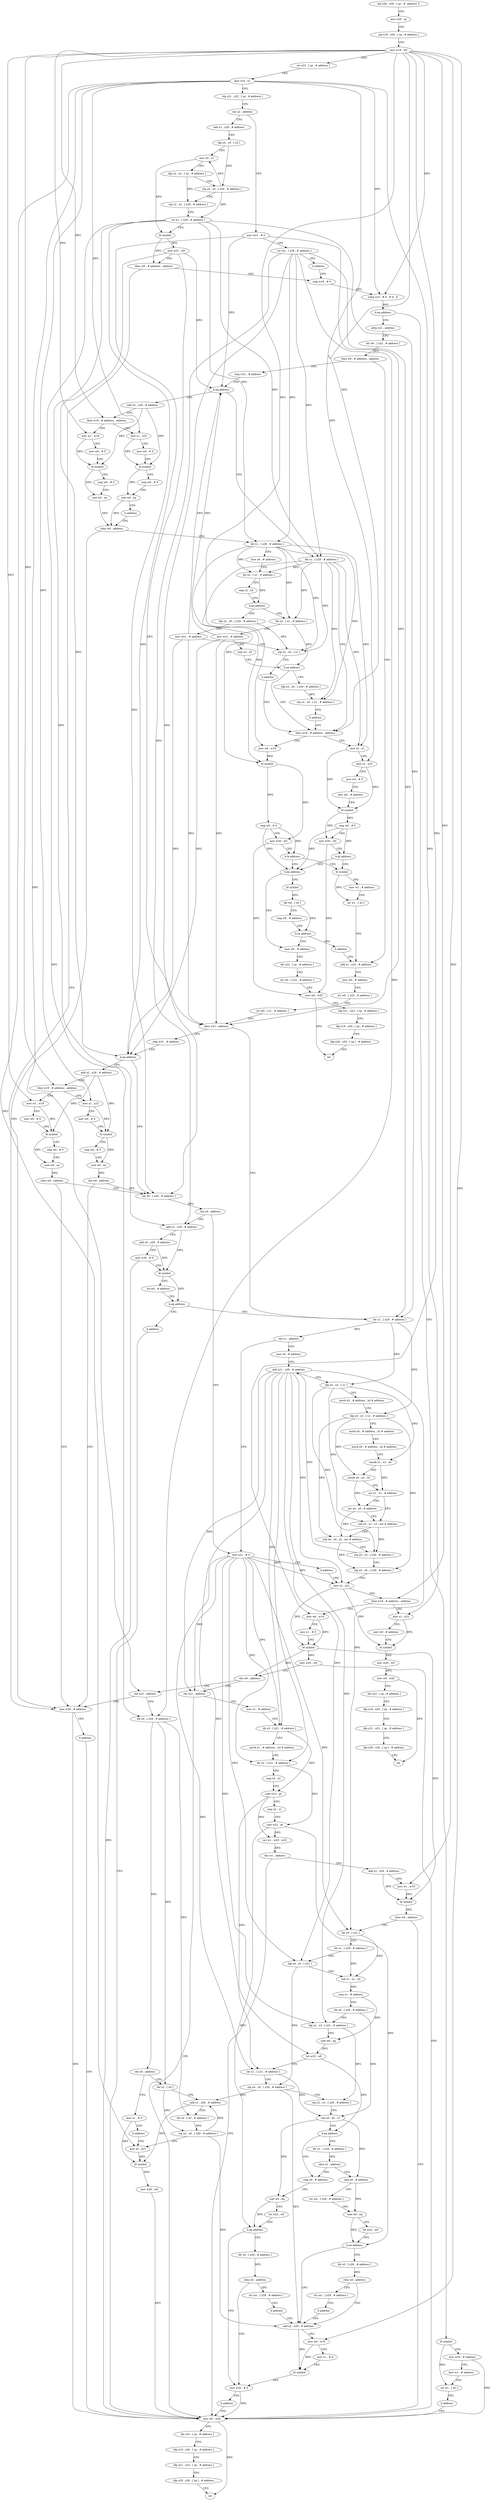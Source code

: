 digraph "func" {
"265040" [label = "stp x29 , x30 , [ sp , #- address ]!" ]
"265044" [label = "mov x29 , sp" ]
"265048" [label = "stp x19 , x20 , [ sp , # address ]" ]
"265052" [label = "mov w19 , w0" ]
"265056" [label = "str x23 , [ sp , # address ]" ]
"265060" [label = "mov x23 , x1" ]
"265064" [label = "stp x21 , x22 , [ sp , # address ]" ]
"265068" [label = "cbz x2 , address" ]
"265728" [label = "mov w21 , # 0" ]
"265072" [label = "add x1 , x29 , # address" ]
"265732" [label = "str xzr , [ x29 , # address ]" ]
"265736" [label = "b address" ]
"265112" [label = "cmp w19 , # 0" ]
"265076" [label = "ldp x4 , x5 , [ x2 ]" ]
"265080" [label = "mov x0 , x1" ]
"265084" [label = "ldp x2 , x3 , [ x2 , # address ]" ]
"265088" [label = "stp x4 , x5 , [ x29 , # address ]" ]
"265092" [label = "stp x2 , x3 , [ x29 , # address ]" ]
"265096" [label = "str x1 , [ x29 , # address ]" ]
"265100" [label = "bl symbol" ]
"265104" [label = "mov w21 , w0" ]
"265108" [label = "tbnz w0 , # address , address" ]
"265720" [label = "mov w20 , # address" ]
"265116" [label = "ccmp x23 , # 0 , # 0 , lt" ]
"265120" [label = "b.eq address" ]
"265904" [label = "bl symbol" ]
"265124" [label = "adrp x22 , address" ]
"265724" [label = "b address" ]
"265340" [label = "mov w0 , w20" ]
"265908" [label = "mov w20 , # address" ]
"265912" [label = "mov w1 , # address" ]
"265916" [label = "str w1 , [ x0 ]" ]
"265920" [label = "b address" ]
"265128" [label = "ldr w0 , [ x22 , # address ]" ]
"265132" [label = "tbnz w0 , # address , address" ]
"265184" [label = "add x1 , x22 , # address" ]
"265136" [label = "cmp w21 , # address" ]
"265344" [label = "ldr x23 , [ sp , # address ]" ]
"265348" [label = "ldp x19 , x20 , [ sp , # address ]" ]
"265352" [label = "ldp x21 , x22 , [ sp , # address ]" ]
"265356" [label = "ldp x29 , x30 , [ sp ] , # address" ]
"265360" [label = "ret" ]
"265188" [label = "mov w0 , # address" ]
"265192" [label = "str w0 , [ x22 , # address ]" ]
"265196" [label = "str w0 , [ x1 , # address ]" ]
"265200" [label = "cbnz w21 , address" ]
"265368" [label = "cmp w21 , # address" ]
"265204" [label = "ldr x1 , [ x29 , # address ]" ]
"265140" [label = "b.eq address" ]
"265616" [label = "add x2 , x29 , # address" ]
"265144" [label = "ldr x1 , [ x29 , # address ]" ]
"265372" [label = "b.eq address" ]
"265408" [label = "ldr x0 , [ x29 , # address ]" ]
"265376" [label = "add x2 , x29 , # address" ]
"265208" [label = "cbz x1 , address" ]
"265856" [label = "mov x21 , # 0" ]
"265212" [label = "mov x0 , # address" ]
"265620" [label = "tbnz w19 , # address , address" ]
"265864" [label = "mov x1 , x23" ]
"265624" [label = "mov w1 , w19" ]
"265148" [label = "tbnz w19 , # address , address" ]
"265412" [label = "cbz x0 , address" ]
"265416" [label = "add x1 , x29 , # address" ]
"265380" [label = "tbnz w19 , # address , address" ]
"265696" [label = "mov x1 , x23" ]
"265384" [label = "mov w1 , w19" ]
"265860" [label = "b address" ]
"265272" [label = "mov x2 , x21" ]
"265216" [label = "add x21 , x29 , # address" ]
"265220" [label = "ldp x5 , x3 , [ x1 ]" ]
"265224" [label = "movk x0 , # address , lsl # address" ]
"265228" [label = "ldp x4 , x2 , [ x1 , # address ]" ]
"265232" [label = "movk x0 , # address , lsl # address" ]
"265236" [label = "movk x0 , # address , lsl # address" ]
"265240" [label = "smulh x1 , x3 , x0" ]
"265244" [label = "smulh x0 , x2 , x0" ]
"265248" [label = "asr x1 , x1 , # address" ]
"265252" [label = "asr x0 , x0 , # address" ]
"265256" [label = "sub x3 , x1 , x3 , asr # address" ]
"265260" [label = "sub x0 , x0 , x2 , asr # address" ]
"265264" [label = "stp x5 , x3 , [ x29 , # address ]" ]
"265268" [label = "stp x4 , x0 , [ x29 , # address ]" ]
"265868" [label = "mov w0 , # 0" ]
"265872" [label = "bl symbol" ]
"265876" [label = "cmp w0 , # 0" ]
"265880" [label = "cset w0 , ne" ]
"265884" [label = "b address" ]
"265644" [label = "cbnz w0 , address" ]
"265628" [label = "mov w0 , # 0" ]
"265632" [label = "bl symbol" ]
"265636" [label = "cmp w0 , # 0" ]
"265640" [label = "cset w0 , ne" ]
"265784" [label = "mov x2 , x1" ]
"265788" [label = "mov x1 , x23" ]
"265792" [label = "mov w3 , # 0" ]
"265796" [label = "mov w0 , # address" ]
"265800" [label = "bl symbol" ]
"265804" [label = "cmp w0 , # 0" ]
"265808" [label = "mov w20 , w0" ]
"265812" [label = "b.gt address" ]
"265172" [label = "bl symbol" ]
"265816" [label = "b.ne address" ]
"265152" [label = "mov w0 , w19" ]
"265156" [label = "bl symbol" ]
"265160" [label = "cmp w0 , # 0" ]
"265164" [label = "mov w20 , w0" ]
"265168" [label = "b.le address" ]
"265420" [label = "add x0 , x29 , # address" ]
"265424" [label = "mov w20 , # 0" ]
"265428" [label = "bl symbol" ]
"265432" [label = "tst w0 , # address" ]
"265436" [label = "b.eq address" ]
"265440" [label = "b address" ]
"265700" [label = "mov w0 , # 0" ]
"265704" [label = "bl symbol" ]
"265708" [label = "cmp w0 , # 0" ]
"265712" [label = "cset w0 , ne" ]
"265716" [label = "cbz w0 , address" ]
"265388" [label = "mov w0 , # 0" ]
"265392" [label = "bl symbol" ]
"265396" [label = "cmp w0 , # 0" ]
"265400" [label = "cset w0 , ne" ]
"265404" [label = "cbnz w0 , address" ]
"265276" [label = "tbnz w19 , # address , address" ]
"265744" [label = "mov x1 , x23" ]
"265280" [label = "mov w0 , w19" ]
"265748" [label = "mov w0 , # address" ]
"265752" [label = "bl symbol" ]
"265756" [label = "mov w20 , w0" ]
"265760" [label = "mov w0 , w20" ]
"265764" [label = "ldr x23 , [ sp , # address ]" ]
"265768" [label = "ldp x19 , x20 , [ sp , # address ]" ]
"265772" [label = "ldp x21 , x22 , [ sp , # address ]" ]
"265776" [label = "ldp x29 , x30 , [ sp ] , # address" ]
"265780" [label = "ret" ]
"265284" [label = "mov x1 , # 0" ]
"265288" [label = "bl symbol" ]
"265292" [label = "mov w20 , w0" ]
"265296" [label = "cbz w0 , address" ]
"265448" [label = "cbz x21 , address" ]
"265300" [label = "cbz x23 , address" ]
"265648" [label = "ldr x1 , [ x29 , # address ]" ]
"265652" [label = "mov x0 , # address" ]
"265656" [label = "ldr x2 , [ x1 , # address ]" ]
"265660" [label = "cmp x2 , x0" ]
"265664" [label = "b.eq address" ]
"265888" [label = "ldp x2 , x0 , [ x29 , # address ]" ]
"265668" [label = "ldr x2 , [ x1 , # address ]" ]
"265176" [label = "mov w1 , # address" ]
"265180" [label = "str w1 , [ x0 ]" ]
"265968" [label = "bl symbol" ]
"265820" [label = "mov w0 , # address" ]
"265452" [label = "mov x1 , # address" ]
"265304" [label = "ldr x0 , [ x29 , # address ]" ]
"265892" [label = "mov w21 , # address" ]
"265896" [label = "stp x2 , x0 , [ x1 ]" ]
"265900" [label = "b address" ]
"265672" [label = "mov w21 , # address" ]
"265676" [label = "cmp x2 , x0" ]
"265680" [label = "b.ne address" ]
"265684" [label = "ldp x2 , x0 , [ x29 , # address ]" ]
"265972" [label = "ldr w0 , [ x0 ]" ]
"265976" [label = "cmp w0 , # address" ]
"265980" [label = "b.ne address" ]
"265984" [label = "b address" ]
"265824" [label = "ldr x23 , [ sp , # address ]" ]
"265828" [label = "str w0 , [ x22 , # address ]" ]
"265832" [label = "mov w0 , w20" ]
"265836" [label = "ldp x21 , x22 , [ sp , # address ]" ]
"265840" [label = "ldp x19 , x20 , [ sp , # address ]" ]
"265844" [label = "ldp x29 , x30 , [ sp ] , # address" ]
"265848" [label = "ret" ]
"265456" [label = "ldr x3 , [ x21 , # address ]" ]
"265460" [label = "movk x1 , # address , lsl # address" ]
"265464" [label = "ldr x2 , [ x21 , # address ]" ]
"265468" [label = "cmp x3 , x1" ]
"265472" [label = "cset w23 , gt" ]
"265476" [label = "cmp x2 , x1" ]
"265480" [label = "cset w22 , gt" ]
"265484" [label = "orr w1 , w23 , w22" ]
"265488" [label = "cbz w1 , address" ]
"265492" [label = "add x2 , x29 , # address" ]
"265308" [label = "cbz x0 , address" ]
"265928" [label = "mov x1 , # 0" ]
"265312" [label = "ldr x2 , [ x0 ]" ]
"265688" [label = "stp x2 , x0 , [ x1 , # address ]" ]
"265692" [label = "b address" ]
"265496" [label = "mov w1 , w19" ]
"265500" [label = "bl symbol" ]
"265504" [label = "cbnz w0 , address" ]
"265508" [label = "ldr x0 , [ x21 ]" ]
"265932" [label = "b address" ]
"265328" [label = "mov x0 , x23" ]
"265316" [label = "add x1 , x29 , # address" ]
"265320" [label = "ldr x0 , [ x0 , # address ]" ]
"265324" [label = "stp x2 , x0 , [ x29 , # address ]" ]
"265512" [label = "ldr x1 , [ x29 , # address ]" ]
"265516" [label = "ldp x4 , x5 , [ x21 ]" ]
"265520" [label = "sub x1 , x1 , x0" ]
"265524" [label = "cmp x1 , # address" ]
"265528" [label = "ldr x0 , [ x29 , # address ]" ]
"265532" [label = "ldp x2 , x3 , [ x21 , # address ]" ]
"265536" [label = "cset w6 , eq" ]
"265540" [label = "tst w23 , w6" ]
"265544" [label = "ldr x1 , [ x21 , # address ]" ]
"265548" [label = "stp x4 , x5 , [ x29 , # address ]" ]
"265552" [label = "stp x2 , x3 , [ x29 , # address ]" ]
"265556" [label = "sub x0 , x0 , x1" ]
"265560" [label = "b.eq address" ]
"265936" [label = "cmp x0 , # address" ]
"265564" [label = "ldr x1 , [ x29 , # address ]" ]
"265332" [label = "bl symbol" ]
"265336" [label = "mov w20 , w0" ]
"265940" [label = "cset w0 , eq" ]
"265944" [label = "tst w22 , w0" ]
"265948" [label = "b.eq address" ]
"265608" [label = "mov w20 , # 0" ]
"265952" [label = "ldr x0 , [ x29 , # address ]" ]
"265568" [label = "cbnz x1 , address" ]
"265572" [label = "cmp x0 , # address" ]
"265612" [label = "b address" ]
"265956" [label = "cbnz x0 , address" ]
"265960" [label = "str xzr , [ x29 , # address ]" ]
"265576" [label = "str xzr , [ x29 , # address ]" ]
"265580" [label = "cset w0 , eq" ]
"265584" [label = "tst w22 , w0" ]
"265588" [label = "b.ne address" ]
"265988" [label = "ldr x0 , [ x29 , # address ]" ]
"265592" [label = "add x2 , x29 , # address" ]
"265964" [label = "b address" ]
"265992" [label = "cbnz x0 , address" ]
"265996" [label = "str xzr , [ x29 , # address ]" ]
"265596" [label = "mov w0 , w19" ]
"265600" [label = "mov x1 , # 0" ]
"265604" [label = "bl symbol" ]
"266000" [label = "b address" ]
"265040" -> "265044" [ label = "CFG" ]
"265044" -> "265048" [ label = "CFG" ]
"265048" -> "265052" [ label = "CFG" ]
"265052" -> "265056" [ label = "CFG" ]
"265052" -> "265116" [ label = "DFG" ]
"265052" -> "265620" [ label = "DFG" ]
"265052" -> "265380" [ label = "DFG" ]
"265052" -> "265624" [ label = "DFG" ]
"265052" -> "265148" [ label = "DFG" ]
"265052" -> "265384" [ label = "DFG" ]
"265052" -> "265276" [ label = "DFG" ]
"265052" -> "265152" [ label = "DFG" ]
"265052" -> "265280" [ label = "DFG" ]
"265052" -> "265496" [ label = "DFG" ]
"265052" -> "265596" [ label = "DFG" ]
"265056" -> "265060" [ label = "CFG" ]
"265060" -> "265064" [ label = "CFG" ]
"265060" -> "265116" [ label = "DFG" ]
"265060" -> "265864" [ label = "DFG" ]
"265060" -> "265696" [ label = "DFG" ]
"265060" -> "265788" [ label = "DFG" ]
"265060" -> "265744" [ label = "DFG" ]
"265060" -> "265300" [ label = "DFG" ]
"265060" -> "265328" [ label = "DFG" ]
"265064" -> "265068" [ label = "CFG" ]
"265068" -> "265728" [ label = "CFG" ]
"265068" -> "265072" [ label = "CFG" ]
"265728" -> "265732" [ label = "CFG" ]
"265728" -> "265200" [ label = "DFG" ]
"265728" -> "265140" [ label = "DFG" ]
"265728" -> "265372" [ label = "DFG" ]
"265072" -> "265076" [ label = "CFG" ]
"265732" -> "265736" [ label = "CFG" ]
"265732" -> "265204" [ label = "DFG" ]
"265732" -> "265144" [ label = "DFG" ]
"265732" -> "265408" [ label = "DFG" ]
"265732" -> "265304" [ label = "DFG" ]
"265732" -> "265648" [ label = "DFG" ]
"265732" -> "265416" [ label = "DFG" ]
"265736" -> "265112" [ label = "CFG" ]
"265112" -> "265116" [ label = "CFG" ]
"265076" -> "265080" [ label = "CFG" ]
"265076" -> "265088" [ label = "DFG" ]
"265080" -> "265084" [ label = "CFG" ]
"265080" -> "265100" [ label = "DFG" ]
"265084" -> "265088" [ label = "CFG" ]
"265084" -> "265092" [ label = "DFG" ]
"265088" -> "265092" [ label = "CFG" ]
"265088" -> "265080" [ label = "DFG" ]
"265088" -> "265096" [ label = "DFG" ]
"265092" -> "265096" [ label = "CFG" ]
"265096" -> "265100" [ label = "CFG" ]
"265096" -> "265204" [ label = "DFG" ]
"265096" -> "265144" [ label = "DFG" ]
"265096" -> "265408" [ label = "DFG" ]
"265096" -> "265304" [ label = "DFG" ]
"265096" -> "265648" [ label = "DFG" ]
"265096" -> "265416" [ label = "DFG" ]
"265100" -> "265104" [ label = "DFG" ]
"265100" -> "265108" [ label = "DFG" ]
"265104" -> "265108" [ label = "CFG" ]
"265104" -> "265200" [ label = "DFG" ]
"265104" -> "265140" [ label = "DFG" ]
"265104" -> "265372" [ label = "DFG" ]
"265108" -> "265720" [ label = "CFG" ]
"265108" -> "265112" [ label = "CFG" ]
"265720" -> "265724" [ label = "CFG" ]
"265720" -> "265340" [ label = "DFG" ]
"265116" -> "265120" [ label = "DFG" ]
"265120" -> "265904" [ label = "CFG" ]
"265120" -> "265124" [ label = "CFG" ]
"265904" -> "265908" [ label = "CFG" ]
"265904" -> "265916" [ label = "DFG" ]
"265124" -> "265128" [ label = "CFG" ]
"265724" -> "265340" [ label = "CFG" ]
"265340" -> "265344" [ label = "CFG" ]
"265340" -> "265360" [ label = "DFG" ]
"265908" -> "265912" [ label = "CFG" ]
"265908" -> "265340" [ label = "DFG" ]
"265912" -> "265916" [ label = "CFG" ]
"265916" -> "265920" [ label = "CFG" ]
"265920" -> "265340" [ label = "CFG" ]
"265128" -> "265132" [ label = "DFG" ]
"265132" -> "265184" [ label = "CFG" ]
"265132" -> "265136" [ label = "CFG" ]
"265184" -> "265188" [ label = "CFG" ]
"265136" -> "265140" [ label = "CFG" ]
"265344" -> "265348" [ label = "CFG" ]
"265348" -> "265352" [ label = "CFG" ]
"265352" -> "265356" [ label = "CFG" ]
"265356" -> "265360" [ label = "CFG" ]
"265188" -> "265192" [ label = "CFG" ]
"265192" -> "265196" [ label = "CFG" ]
"265196" -> "265200" [ label = "CFG" ]
"265200" -> "265368" [ label = "CFG" ]
"265200" -> "265204" [ label = "CFG" ]
"265368" -> "265372" [ label = "CFG" ]
"265204" -> "265208" [ label = "DFG" ]
"265204" -> "265220" [ label = "DFG" ]
"265204" -> "265228" [ label = "DFG" ]
"265140" -> "265616" [ label = "CFG" ]
"265140" -> "265144" [ label = "CFG" ]
"265616" -> "265620" [ label = "CFG" ]
"265616" -> "265872" [ label = "DFG" ]
"265616" -> "265632" [ label = "DFG" ]
"265144" -> "265148" [ label = "CFG" ]
"265144" -> "265784" [ label = "DFG" ]
"265144" -> "265156" [ label = "DFG" ]
"265144" -> "265656" [ label = "DFG" ]
"265144" -> "265896" [ label = "DFG" ]
"265144" -> "265668" [ label = "DFG" ]
"265144" -> "265688" [ label = "DFG" ]
"265372" -> "265408" [ label = "CFG" ]
"265372" -> "265376" [ label = "CFG" ]
"265408" -> "265412" [ label = "DFG" ]
"265376" -> "265380" [ label = "CFG" ]
"265376" -> "265704" [ label = "DFG" ]
"265376" -> "265392" [ label = "DFG" ]
"265208" -> "265856" [ label = "CFG" ]
"265208" -> "265212" [ label = "CFG" ]
"265856" -> "265860" [ label = "CFG" ]
"265856" -> "265272" [ label = "DFG" ]
"265856" -> "265448" [ label = "DFG" ]
"265856" -> "265456" [ label = "DFG" ]
"265856" -> "265464" [ label = "DFG" ]
"265856" -> "265508" [ label = "DFG" ]
"265856" -> "265516" [ label = "DFG" ]
"265856" -> "265532" [ label = "DFG" ]
"265856" -> "265544" [ label = "DFG" ]
"265212" -> "265216" [ label = "CFG" ]
"265620" -> "265864" [ label = "CFG" ]
"265620" -> "265624" [ label = "CFG" ]
"265864" -> "265868" [ label = "CFG" ]
"265864" -> "265872" [ label = "DFG" ]
"265624" -> "265628" [ label = "CFG" ]
"265624" -> "265632" [ label = "DFG" ]
"265148" -> "265784" [ label = "CFG" ]
"265148" -> "265152" [ label = "CFG" ]
"265412" -> "265856" [ label = "CFG" ]
"265412" -> "265416" [ label = "CFG" ]
"265416" -> "265420" [ label = "CFG" ]
"265416" -> "265428" [ label = "DFG" ]
"265380" -> "265696" [ label = "CFG" ]
"265380" -> "265384" [ label = "CFG" ]
"265696" -> "265700" [ label = "CFG" ]
"265696" -> "265704" [ label = "DFG" ]
"265384" -> "265388" [ label = "CFG" ]
"265384" -> "265392" [ label = "DFG" ]
"265860" -> "265272" [ label = "CFG" ]
"265272" -> "265276" [ label = "CFG" ]
"265272" -> "265752" [ label = "DFG" ]
"265272" -> "265288" [ label = "DFG" ]
"265216" -> "265220" [ label = "CFG" ]
"265216" -> "265272" [ label = "DFG" ]
"265216" -> "265448" [ label = "DFG" ]
"265216" -> "265456" [ label = "DFG" ]
"265216" -> "265464" [ label = "DFG" ]
"265216" -> "265508" [ label = "DFG" ]
"265216" -> "265516" [ label = "DFG" ]
"265216" -> "265532" [ label = "DFG" ]
"265216" -> "265544" [ label = "DFG" ]
"265220" -> "265224" [ label = "CFG" ]
"265220" -> "265264" [ label = "DFG" ]
"265220" -> "265240" [ label = "DFG" ]
"265220" -> "265256" [ label = "DFG" ]
"265224" -> "265228" [ label = "CFG" ]
"265228" -> "265232" [ label = "CFG" ]
"265228" -> "265268" [ label = "DFG" ]
"265228" -> "265244" [ label = "DFG" ]
"265228" -> "265260" [ label = "DFG" ]
"265232" -> "265236" [ label = "CFG" ]
"265236" -> "265240" [ label = "CFG" ]
"265240" -> "265244" [ label = "CFG" ]
"265240" -> "265248" [ label = "DFG" ]
"265244" -> "265248" [ label = "CFG" ]
"265244" -> "265252" [ label = "DFG" ]
"265248" -> "265252" [ label = "CFG" ]
"265248" -> "265256" [ label = "DFG" ]
"265252" -> "265256" [ label = "CFG" ]
"265252" -> "265260" [ label = "DFG" ]
"265256" -> "265260" [ label = "CFG" ]
"265256" -> "265264" [ label = "DFG" ]
"265260" -> "265264" [ label = "CFG" ]
"265260" -> "265268" [ label = "DFG" ]
"265264" -> "265268" [ label = "CFG" ]
"265264" -> "265216" [ label = "DFG" ]
"265268" -> "265272" [ label = "CFG" ]
"265868" -> "265872" [ label = "CFG" ]
"265872" -> "265876" [ label = "CFG" ]
"265872" -> "265880" [ label = "DFG" ]
"265876" -> "265880" [ label = "CFG" ]
"265880" -> "265884" [ label = "CFG" ]
"265880" -> "265644" [ label = "DFG" ]
"265884" -> "265644" [ label = "CFG" ]
"265644" -> "265720" [ label = "CFG" ]
"265644" -> "265648" [ label = "CFG" ]
"265628" -> "265632" [ label = "CFG" ]
"265632" -> "265636" [ label = "CFG" ]
"265632" -> "265640" [ label = "DFG" ]
"265636" -> "265640" [ label = "CFG" ]
"265640" -> "265644" [ label = "DFG" ]
"265784" -> "265788" [ label = "CFG" ]
"265784" -> "265800" [ label = "DFG" ]
"265788" -> "265792" [ label = "CFG" ]
"265788" -> "265800" [ label = "DFG" ]
"265792" -> "265796" [ label = "CFG" ]
"265796" -> "265800" [ label = "CFG" ]
"265800" -> "265804" [ label = "DFG" ]
"265800" -> "265808" [ label = "DFG" ]
"265804" -> "265808" [ label = "CFG" ]
"265804" -> "265812" [ label = "DFG" ]
"265804" -> "265816" [ label = "DFG" ]
"265808" -> "265812" [ label = "CFG" ]
"265808" -> "265832" [ label = "DFG" ]
"265812" -> "265172" [ label = "CFG" ]
"265812" -> "265816" [ label = "CFG" ]
"265172" -> "265176" [ label = "CFG" ]
"265172" -> "265180" [ label = "DFG" ]
"265816" -> "265968" [ label = "CFG" ]
"265816" -> "265820" [ label = "CFG" ]
"265152" -> "265156" [ label = "DFG" ]
"265156" -> "265160" [ label = "DFG" ]
"265156" -> "265164" [ label = "DFG" ]
"265160" -> "265164" [ label = "CFG" ]
"265160" -> "265168" [ label = "DFG" ]
"265160" -> "265816" [ label = "DFG" ]
"265164" -> "265168" [ label = "CFG" ]
"265164" -> "265832" [ label = "DFG" ]
"265168" -> "265816" [ label = "CFG" ]
"265168" -> "265172" [ label = "CFG" ]
"265420" -> "265424" [ label = "CFG" ]
"265420" -> "265428" [ label = "DFG" ]
"265424" -> "265428" [ label = "CFG" ]
"265424" -> "265340" [ label = "DFG" ]
"265428" -> "265432" [ label = "CFG" ]
"265428" -> "265436" [ label = "DFG" ]
"265432" -> "265436" [ label = "CFG" ]
"265436" -> "265204" [ label = "CFG" ]
"265436" -> "265440" [ label = "CFG" ]
"265440" -> "265340" [ label = "CFG" ]
"265700" -> "265704" [ label = "CFG" ]
"265704" -> "265708" [ label = "CFG" ]
"265704" -> "265712" [ label = "DFG" ]
"265708" -> "265712" [ label = "CFG" ]
"265712" -> "265716" [ label = "DFG" ]
"265716" -> "265408" [ label = "CFG" ]
"265716" -> "265720" [ label = "CFG" ]
"265388" -> "265392" [ label = "CFG" ]
"265392" -> "265396" [ label = "CFG" ]
"265392" -> "265400" [ label = "DFG" ]
"265396" -> "265400" [ label = "CFG" ]
"265400" -> "265404" [ label = "DFG" ]
"265404" -> "265720" [ label = "CFG" ]
"265404" -> "265408" [ label = "CFG" ]
"265276" -> "265744" [ label = "CFG" ]
"265276" -> "265280" [ label = "CFG" ]
"265744" -> "265748" [ label = "CFG" ]
"265744" -> "265752" [ label = "DFG" ]
"265280" -> "265284" [ label = "CFG" ]
"265280" -> "265288" [ label = "DFG" ]
"265748" -> "265752" [ label = "CFG" ]
"265752" -> "265756" [ label = "DFG" ]
"265756" -> "265760" [ label = "DFG" ]
"265760" -> "265764" [ label = "CFG" ]
"265760" -> "265780" [ label = "DFG" ]
"265764" -> "265768" [ label = "CFG" ]
"265768" -> "265772" [ label = "CFG" ]
"265772" -> "265776" [ label = "CFG" ]
"265776" -> "265780" [ label = "CFG" ]
"265284" -> "265288" [ label = "CFG" ]
"265288" -> "265292" [ label = "DFG" ]
"265288" -> "265296" [ label = "DFG" ]
"265288" -> "265500" [ label = "DFG" ]
"265292" -> "265296" [ label = "CFG" ]
"265292" -> "265340" [ label = "DFG" ]
"265296" -> "265448" [ label = "CFG" ]
"265296" -> "265300" [ label = "CFG" ]
"265448" -> "265340" [ label = "CFG" ]
"265448" -> "265452" [ label = "CFG" ]
"265300" -> "265720" [ label = "CFG" ]
"265300" -> "265304" [ label = "CFG" ]
"265648" -> "265652" [ label = "CFG" ]
"265648" -> "265784" [ label = "DFG" ]
"265648" -> "265156" [ label = "DFG" ]
"265648" -> "265656" [ label = "DFG" ]
"265648" -> "265896" [ label = "DFG" ]
"265648" -> "265668" [ label = "DFG" ]
"265648" -> "265688" [ label = "DFG" ]
"265652" -> "265656" [ label = "CFG" ]
"265656" -> "265660" [ label = "CFG" ]
"265656" -> "265664" [ label = "DFG" ]
"265660" -> "265664" [ label = "CFG" ]
"265664" -> "265888" [ label = "CFG" ]
"265664" -> "265668" [ label = "CFG" ]
"265888" -> "265892" [ label = "CFG" ]
"265888" -> "265896" [ label = "DFG" ]
"265668" -> "265672" [ label = "CFG" ]
"265668" -> "265680" [ label = "DFG" ]
"265176" -> "265180" [ label = "CFG" ]
"265180" -> "265184" [ label = "CFG" ]
"265968" -> "265972" [ label = "DFG" ]
"265820" -> "265824" [ label = "CFG" ]
"265452" -> "265456" [ label = "CFG" ]
"265304" -> "265308" [ label = "DFG" ]
"265304" -> "265312" [ label = "DFG" ]
"265304" -> "265320" [ label = "DFG" ]
"265892" -> "265896" [ label = "CFG" ]
"265892" -> "265200" [ label = "DFG" ]
"265892" -> "265140" [ label = "DFG" ]
"265892" -> "265372" [ label = "DFG" ]
"265896" -> "265900" [ label = "CFG" ]
"265900" -> "265148" [ label = "CFG" ]
"265672" -> "265676" [ label = "CFG" ]
"265672" -> "265200" [ label = "DFG" ]
"265672" -> "265140" [ label = "DFG" ]
"265672" -> "265372" [ label = "DFG" ]
"265676" -> "265680" [ label = "CFG" ]
"265680" -> "265148" [ label = "CFG" ]
"265680" -> "265684" [ label = "CFG" ]
"265684" -> "265688" [ label = "DFG" ]
"265972" -> "265976" [ label = "CFG" ]
"265972" -> "265980" [ label = "DFG" ]
"265976" -> "265980" [ label = "CFG" ]
"265980" -> "265820" [ label = "CFG" ]
"265980" -> "265984" [ label = "CFG" ]
"265984" -> "265184" [ label = "CFG" ]
"265824" -> "265828" [ label = "CFG" ]
"265828" -> "265832" [ label = "CFG" ]
"265832" -> "265836" [ label = "CFG" ]
"265832" -> "265848" [ label = "DFG" ]
"265836" -> "265840" [ label = "CFG" ]
"265840" -> "265844" [ label = "CFG" ]
"265844" -> "265848" [ label = "CFG" ]
"265456" -> "265460" [ label = "CFG" ]
"265456" -> "265472" [ label = "DFG" ]
"265460" -> "265464" [ label = "CFG" ]
"265464" -> "265468" [ label = "CFG" ]
"265464" -> "265480" [ label = "DFG" ]
"265468" -> "265472" [ label = "CFG" ]
"265472" -> "265476" [ label = "CFG" ]
"265472" -> "265484" [ label = "DFG" ]
"265472" -> "265540" [ label = "DFG" ]
"265476" -> "265480" [ label = "CFG" ]
"265480" -> "265484" [ label = "DFG" ]
"265480" -> "265948" [ label = "DFG" ]
"265480" -> "265588" [ label = "DFG" ]
"265484" -> "265488" [ label = "DFG" ]
"265488" -> "265340" [ label = "CFG" ]
"265488" -> "265492" [ label = "CFG" ]
"265492" -> "265496" [ label = "CFG" ]
"265492" -> "265500" [ label = "DFG" ]
"265308" -> "265928" [ label = "CFG" ]
"265308" -> "265312" [ label = "CFG" ]
"265928" -> "265932" [ label = "CFG" ]
"265928" -> "265332" [ label = "DFG" ]
"265312" -> "265316" [ label = "CFG" ]
"265312" -> "265324" [ label = "DFG" ]
"265688" -> "265692" [ label = "CFG" ]
"265692" -> "265148" [ label = "CFG" ]
"265496" -> "265500" [ label = "DFG" ]
"265500" -> "265504" [ label = "DFG" ]
"265504" -> "265340" [ label = "CFG" ]
"265504" -> "265508" [ label = "CFG" ]
"265508" -> "265512" [ label = "CFG" ]
"265508" -> "265520" [ label = "DFG" ]
"265932" -> "265328" [ label = "CFG" ]
"265328" -> "265332" [ label = "DFG" ]
"265316" -> "265320" [ label = "CFG" ]
"265316" -> "265332" [ label = "DFG" ]
"265320" -> "265324" [ label = "DFG" ]
"265324" -> "265328" [ label = "CFG" ]
"265324" -> "265316" [ label = "DFG" ]
"265324" -> "265592" [ label = "DFG" ]
"265512" -> "265516" [ label = "CFG" ]
"265512" -> "265520" [ label = "DFG" ]
"265516" -> "265520" [ label = "CFG" ]
"265516" -> "265548" [ label = "DFG" ]
"265520" -> "265524" [ label = "DFG" ]
"265524" -> "265528" [ label = "CFG" ]
"265524" -> "265536" [ label = "DFG" ]
"265528" -> "265532" [ label = "CFG" ]
"265528" -> "265556" [ label = "DFG" ]
"265532" -> "265536" [ label = "CFG" ]
"265532" -> "265552" [ label = "DFG" ]
"265536" -> "265540" [ label = "DFG" ]
"265540" -> "265544" [ label = "CFG" ]
"265540" -> "265560" [ label = "DFG" ]
"265544" -> "265548" [ label = "CFG" ]
"265544" -> "265556" [ label = "DFG" ]
"265548" -> "265552" [ label = "CFG" ]
"265548" -> "265316" [ label = "DFG" ]
"265548" -> "265592" [ label = "DFG" ]
"265552" -> "265556" [ label = "CFG" ]
"265556" -> "265560" [ label = "CFG" ]
"265556" -> "265940" [ label = "DFG" ]
"265556" -> "265572" [ label = "DFG" ]
"265560" -> "265936" [ label = "CFG" ]
"265560" -> "265564" [ label = "CFG" ]
"265936" -> "265940" [ label = "CFG" ]
"265564" -> "265568" [ label = "DFG" ]
"265332" -> "265336" [ label = "DFG" ]
"265336" -> "265340" [ label = "DFG" ]
"265940" -> "265944" [ label = "CFG" ]
"265940" -> "265948" [ label = "DFG" ]
"265944" -> "265948" [ label = "CFG" ]
"265948" -> "265608" [ label = "CFG" ]
"265948" -> "265952" [ label = "CFG" ]
"265608" -> "265612" [ label = "CFG" ]
"265608" -> "265340" [ label = "DFG" ]
"265952" -> "265956" [ label = "DFG" ]
"265568" -> "265936" [ label = "CFG" ]
"265568" -> "265572" [ label = "CFG" ]
"265572" -> "265576" [ label = "CFG" ]
"265572" -> "265580" [ label = "DFG" ]
"265612" -> "265340" [ label = "CFG" ]
"265956" -> "265608" [ label = "CFG" ]
"265956" -> "265960" [ label = "CFG" ]
"265960" -> "265964" [ label = "CFG" ]
"265576" -> "265580" [ label = "CFG" ]
"265580" -> "265584" [ label = "CFG" ]
"265580" -> "265588" [ label = "DFG" ]
"265584" -> "265588" [ label = "CFG" ]
"265588" -> "265988" [ label = "CFG" ]
"265588" -> "265592" [ label = "CFG" ]
"265988" -> "265992" [ label = "DFG" ]
"265592" -> "265596" [ label = "CFG" ]
"265592" -> "265604" [ label = "DFG" ]
"265964" -> "265592" [ label = "CFG" ]
"265992" -> "265592" [ label = "CFG" ]
"265992" -> "265996" [ label = "CFG" ]
"265996" -> "266000" [ label = "CFG" ]
"265596" -> "265600" [ label = "CFG" ]
"265596" -> "265604" [ label = "DFG" ]
"265600" -> "265604" [ label = "CFG" ]
"265604" -> "265608" [ label = "CFG" ]
"266000" -> "265592" [ label = "CFG" ]
}
